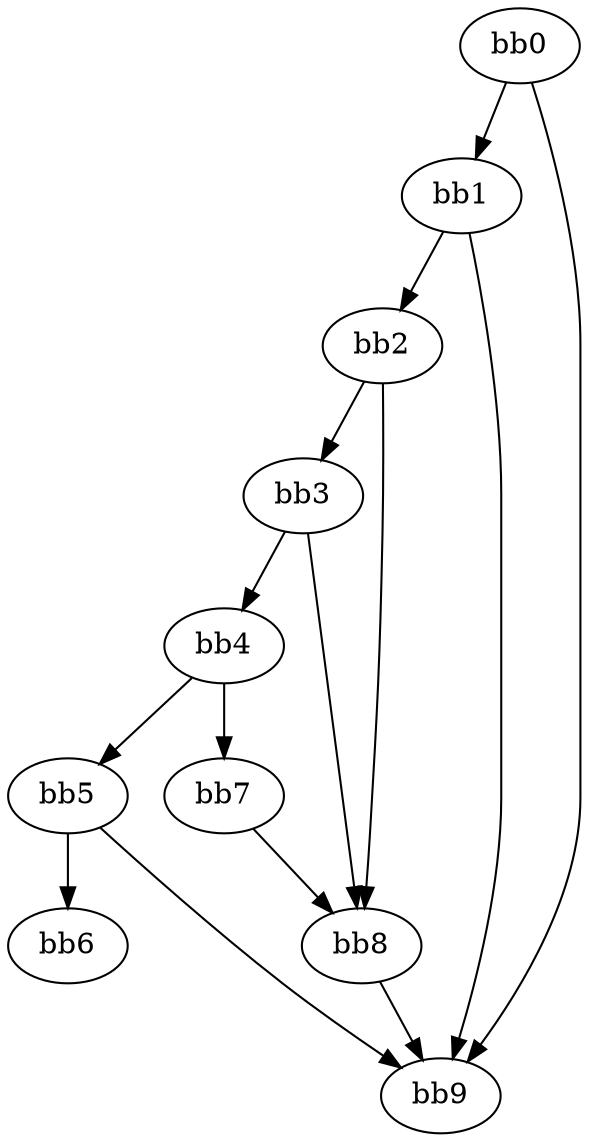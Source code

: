 digraph {
    0 [ label = "bb0\l" ]
    1 [ label = "bb1\l" ]
    2 [ label = "bb2\l" ]
    3 [ label = "bb3\l" ]
    4 [ label = "bb4\l" ]
    5 [ label = "bb5\l" ]
    6 [ label = "bb6\l" ]
    7 [ label = "bb7\l" ]
    8 [ label = "bb8\l" ]
    9 [ label = "bb9\l" ]
    0 -> 1 [ ]
    0 -> 9 [ ]
    1 -> 2 [ ]
    1 -> 9 [ ]
    2 -> 3 [ ]
    2 -> 8 [ ]
    3 -> 4 [ ]
    3 -> 8 [ ]
    4 -> 5 [ ]
    4 -> 7 [ ]
    5 -> 6 [ ]
    5 -> 9 [ ]
    7 -> 8 [ ]
    8 -> 9 [ ]
}

